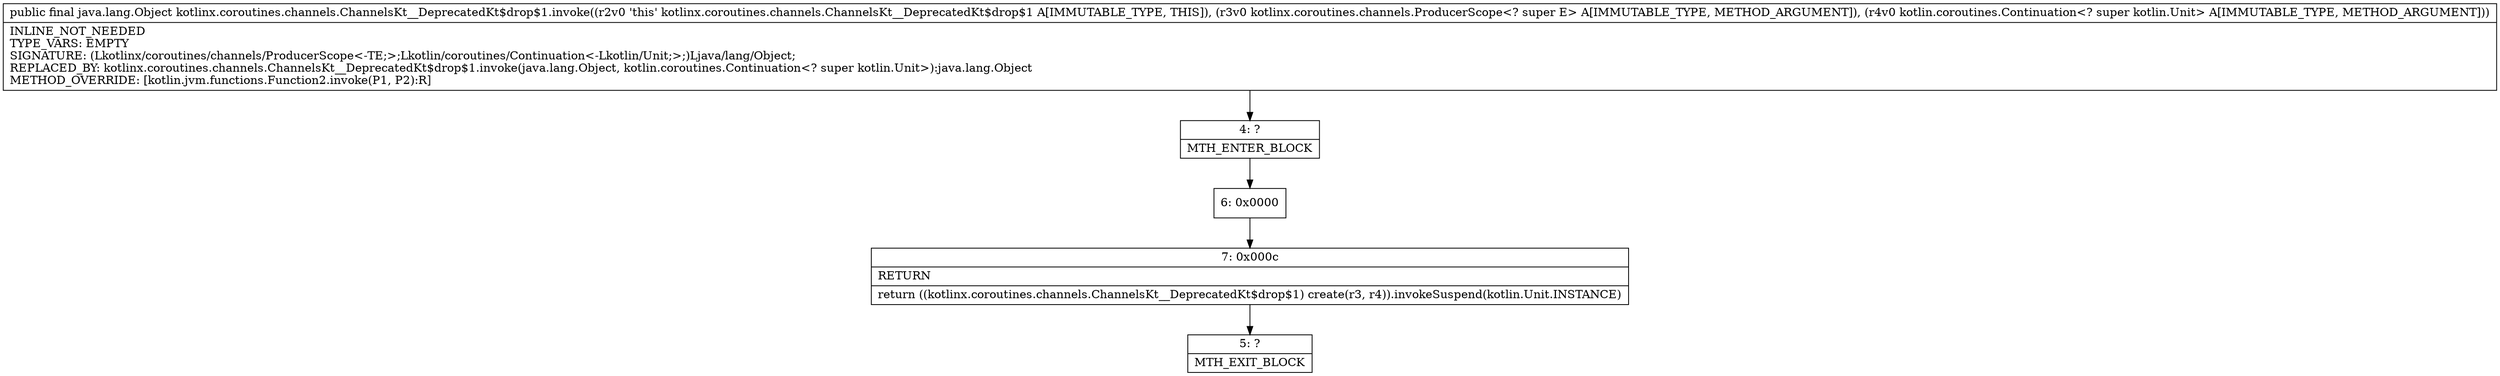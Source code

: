 digraph "CFG forkotlinx.coroutines.channels.ChannelsKt__DeprecatedKt$drop$1.invoke(Lkotlinx\/coroutines\/channels\/ProducerScope;Lkotlin\/coroutines\/Continuation;)Ljava\/lang\/Object;" {
Node_4 [shape=record,label="{4\:\ ?|MTH_ENTER_BLOCK\l}"];
Node_6 [shape=record,label="{6\:\ 0x0000}"];
Node_7 [shape=record,label="{7\:\ 0x000c|RETURN\l|return ((kotlinx.coroutines.channels.ChannelsKt__DeprecatedKt$drop$1) create(r3, r4)).invokeSuspend(kotlin.Unit.INSTANCE)\l}"];
Node_5 [shape=record,label="{5\:\ ?|MTH_EXIT_BLOCK\l}"];
MethodNode[shape=record,label="{public final java.lang.Object kotlinx.coroutines.channels.ChannelsKt__DeprecatedKt$drop$1.invoke((r2v0 'this' kotlinx.coroutines.channels.ChannelsKt__DeprecatedKt$drop$1 A[IMMUTABLE_TYPE, THIS]), (r3v0 kotlinx.coroutines.channels.ProducerScope\<? super E\> A[IMMUTABLE_TYPE, METHOD_ARGUMENT]), (r4v0 kotlin.coroutines.Continuation\<? super kotlin.Unit\> A[IMMUTABLE_TYPE, METHOD_ARGUMENT]))  | INLINE_NOT_NEEDED\lTYPE_VARS: EMPTY\lSIGNATURE: (Lkotlinx\/coroutines\/channels\/ProducerScope\<\-TE;\>;Lkotlin\/coroutines\/Continuation\<\-Lkotlin\/Unit;\>;)Ljava\/lang\/Object;\lREPLACED_BY: kotlinx.coroutines.channels.ChannelsKt__DeprecatedKt$drop$1.invoke(java.lang.Object, kotlin.coroutines.Continuation\<? super kotlin.Unit\>):java.lang.Object\lMETHOD_OVERRIDE: [kotlin.jvm.functions.Function2.invoke(P1, P2):R]\l}"];
MethodNode -> Node_4;Node_4 -> Node_6;
Node_6 -> Node_7;
Node_7 -> Node_5;
}

